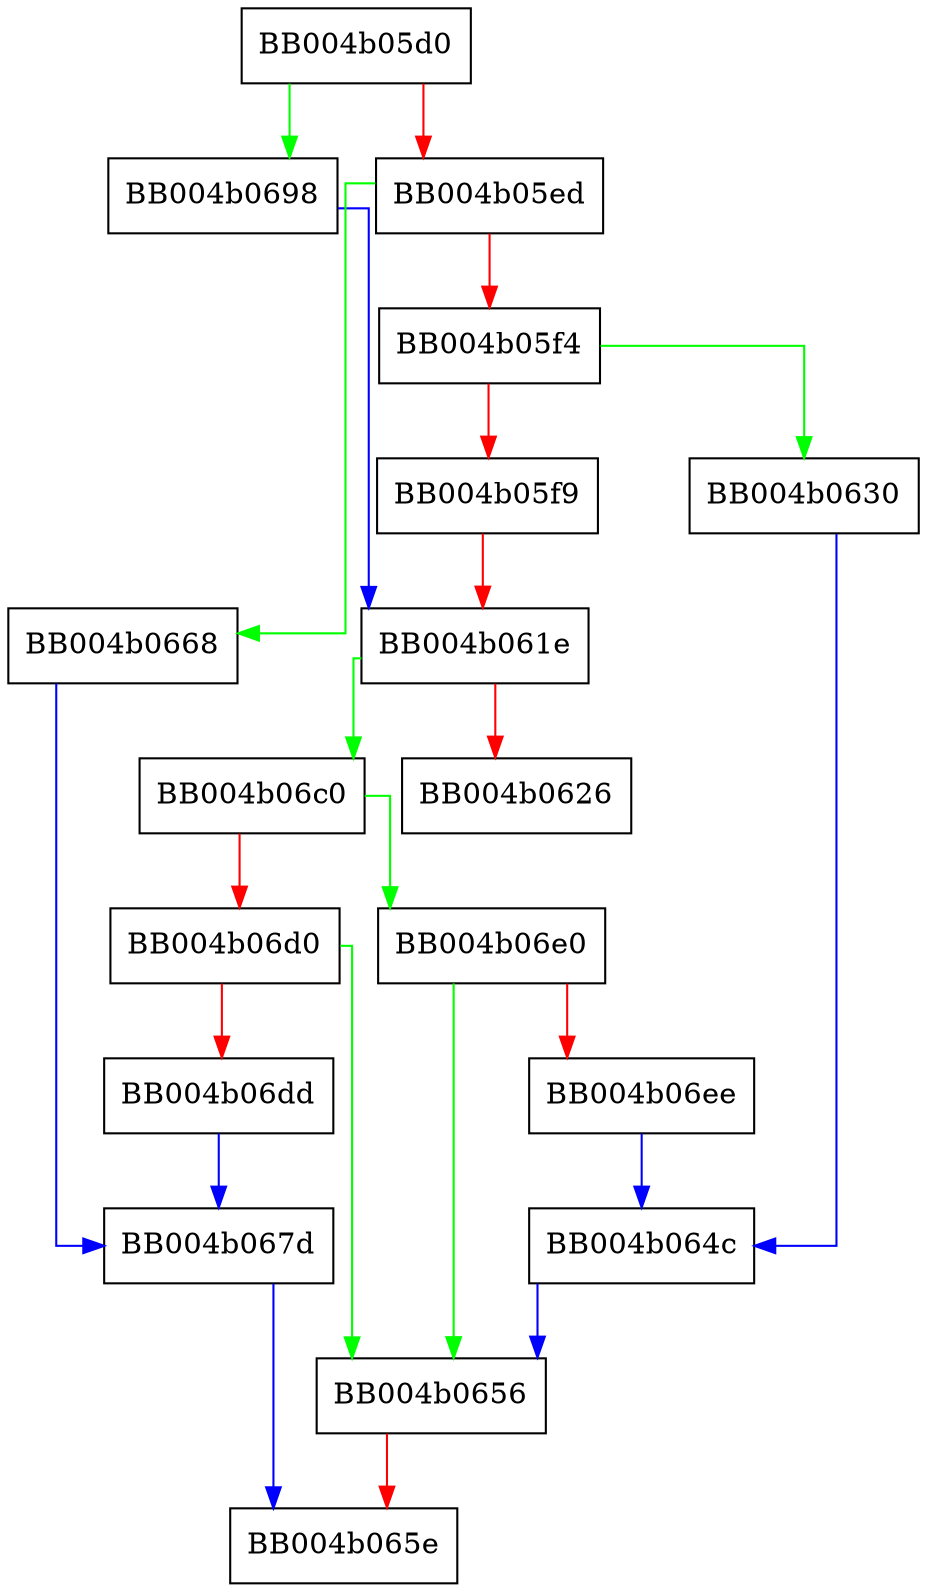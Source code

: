 digraph ossl_quic_do_handshake {
  node [shape="box"];
  graph [splines=ortho];
  BB004b05d0 -> BB004b0698 [color="green"];
  BB004b05d0 -> BB004b05ed [color="red"];
  BB004b05ed -> BB004b0668 [color="green"];
  BB004b05ed -> BB004b05f4 [color="red"];
  BB004b05f4 -> BB004b0630 [color="green"];
  BB004b05f4 -> BB004b05f9 [color="red"];
  BB004b05f9 -> BB004b061e [color="red"];
  BB004b061e -> BB004b06c0 [color="green"];
  BB004b061e -> BB004b0626 [color="red"];
  BB004b0630 -> BB004b064c [color="blue"];
  BB004b064c -> BB004b0656 [color="blue"];
  BB004b0656 -> BB004b065e [color="red"];
  BB004b0668 -> BB004b067d [color="blue"];
  BB004b067d -> BB004b065e [color="blue"];
  BB004b0698 -> BB004b061e [color="blue"];
  BB004b06c0 -> BB004b06e0 [color="green"];
  BB004b06c0 -> BB004b06d0 [color="red"];
  BB004b06d0 -> BB004b0656 [color="green"];
  BB004b06d0 -> BB004b06dd [color="red"];
  BB004b06dd -> BB004b067d [color="blue"];
  BB004b06e0 -> BB004b0656 [color="green"];
  BB004b06e0 -> BB004b06ee [color="red"];
  BB004b06ee -> BB004b064c [color="blue"];
}